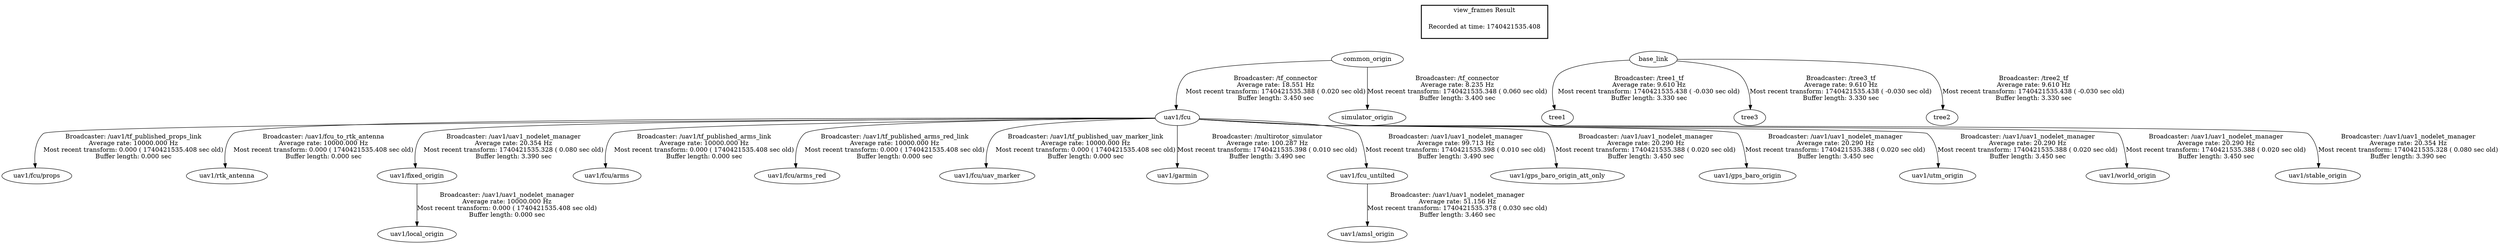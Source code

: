 digraph G {
"uav1/fcu" -> "uav1/fcu/props"[label="Broadcaster: /uav1/tf_published_props_link\nAverage rate: 10000.000 Hz\nMost recent transform: 0.000 ( 1740421535.408 sec old)\nBuffer length: 0.000 sec\n"];
"common_origin" -> "uav1/fcu"[label="Broadcaster: /tf_connector\nAverage rate: 18.551 Hz\nMost recent transform: 1740421535.388 ( 0.020 sec old)\nBuffer length: 3.450 sec\n"];
"uav1/fcu" -> "uav1/rtk_antenna"[label="Broadcaster: /uav1/fcu_to_rtk_antenna\nAverage rate: 10000.000 Hz\nMost recent transform: 0.000 ( 1740421535.408 sec old)\nBuffer length: 0.000 sec\n"];
"uav1/fixed_origin" -> "uav1/local_origin"[label="Broadcaster: /uav1/uav1_nodelet_manager\nAverage rate: 10000.000 Hz\nMost recent transform: 0.000 ( 1740421535.408 sec old)\nBuffer length: 0.000 sec\n"];
"uav1/fcu" -> "uav1/fixed_origin"[label="Broadcaster: /uav1/uav1_nodelet_manager\nAverage rate: 20.354 Hz\nMost recent transform: 1740421535.328 ( 0.080 sec old)\nBuffer length: 3.390 sec\n"];
"uav1/fcu" -> "uav1/fcu/arms"[label="Broadcaster: /uav1/tf_published_arms_link\nAverage rate: 10000.000 Hz\nMost recent transform: 0.000 ( 1740421535.408 sec old)\nBuffer length: 0.000 sec\n"];
"uav1/fcu" -> "uav1/fcu/arms_red"[label="Broadcaster: /uav1/tf_published_arms_red_link\nAverage rate: 10000.000 Hz\nMost recent transform: 0.000 ( 1740421535.408 sec old)\nBuffer length: 0.000 sec\n"];
"uav1/fcu" -> "uav1/fcu/uav_marker"[label="Broadcaster: /uav1/tf_published_uav_marker_link\nAverage rate: 10000.000 Hz\nMost recent transform: 0.000 ( 1740421535.408 sec old)\nBuffer length: 0.000 sec\n"];
"uav1/fcu" -> "uav1/garmin"[label="Broadcaster: /multirotor_simulator\nAverage rate: 100.287 Hz\nMost recent transform: 1740421535.398 ( 0.010 sec old)\nBuffer length: 3.490 sec\n"];
"uav1/fcu" -> "uav1/fcu_untilted"[label="Broadcaster: /uav1/uav1_nodelet_manager\nAverage rate: 99.713 Hz\nMost recent transform: 1740421535.398 ( 0.010 sec old)\nBuffer length: 3.490 sec\n"];
"uav1/fcu_untilted" -> "uav1/amsl_origin"[label="Broadcaster: /uav1/uav1_nodelet_manager\nAverage rate: 51.156 Hz\nMost recent transform: 1740421535.378 ( 0.030 sec old)\nBuffer length: 3.460 sec\n"];
"uav1/fcu" -> "uav1/gps_baro_origin_att_only"[label="Broadcaster: /uav1/uav1_nodelet_manager\nAverage rate: 20.290 Hz\nMost recent transform: 1740421535.388 ( 0.020 sec old)\nBuffer length: 3.450 sec\n"];
"uav1/fcu" -> "uav1/gps_baro_origin"[label="Broadcaster: /uav1/uav1_nodelet_manager\nAverage rate: 20.290 Hz\nMost recent transform: 1740421535.388 ( 0.020 sec old)\nBuffer length: 3.450 sec\n"];
"uav1/fcu" -> "uav1/utm_origin"[label="Broadcaster: /uav1/uav1_nodelet_manager\nAverage rate: 20.290 Hz\nMost recent transform: 1740421535.388 ( 0.020 sec old)\nBuffer length: 3.450 sec\n"];
"uav1/fcu" -> "uav1/world_origin"[label="Broadcaster: /uav1/uav1_nodelet_manager\nAverage rate: 20.290 Hz\nMost recent transform: 1740421535.388 ( 0.020 sec old)\nBuffer length: 3.450 sec\n"];
"common_origin" -> "simulator_origin"[label="Broadcaster: /tf_connector\nAverage rate: 8.235 Hz\nMost recent transform: 1740421535.348 ( 0.060 sec old)\nBuffer length: 3.400 sec\n"];
"uav1/fcu" -> "uav1/stable_origin"[label="Broadcaster: /uav1/uav1_nodelet_manager\nAverage rate: 20.354 Hz\nMost recent transform: 1740421535.328 ( 0.080 sec old)\nBuffer length: 3.390 sec\n"];
"base_link" -> "tree1"[label="Broadcaster: /tree1_tf\nAverage rate: 9.610 Hz\nMost recent transform: 1740421535.438 ( -0.030 sec old)\nBuffer length: 3.330 sec\n"];
"base_link" -> "tree3"[label="Broadcaster: /tree3_tf\nAverage rate: 9.610 Hz\nMost recent transform: 1740421535.438 ( -0.030 sec old)\nBuffer length: 3.330 sec\n"];
"base_link" -> "tree2"[label="Broadcaster: /tree2_tf\nAverage rate: 9.610 Hz\nMost recent transform: 1740421535.438 ( -0.030 sec old)\nBuffer length: 3.330 sec\n"];
edge [style=invis];
 subgraph cluster_legend { style=bold; color=black; label ="view_frames Result";
"Recorded at time: 1740421535.408"[ shape=plaintext ] ;
 }->"common_origin";
edge [style=invis];
 subgraph cluster_legend { style=bold; color=black; label ="view_frames Result";
"Recorded at time: 1740421535.408"[ shape=plaintext ] ;
 }->"base_link";
}